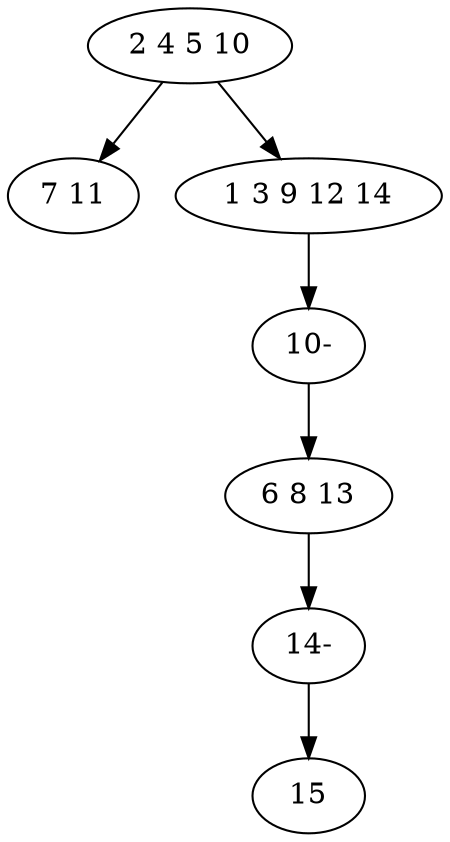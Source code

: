 digraph true_tree {
	"0" -> "1"
	"0" -> "2"
	"2" -> "5"
	"3" -> "6"
	"5" -> "3"
	"6" -> "4"
	"0" [label="2 4 5 10"];
	"1" [label="7 11"];
	"2" [label="1 3 9 12 14"];
	"3" [label="6 8 13"];
	"4" [label="15"];
	"5" [label="10-"];
	"6" [label="14-"];
}
